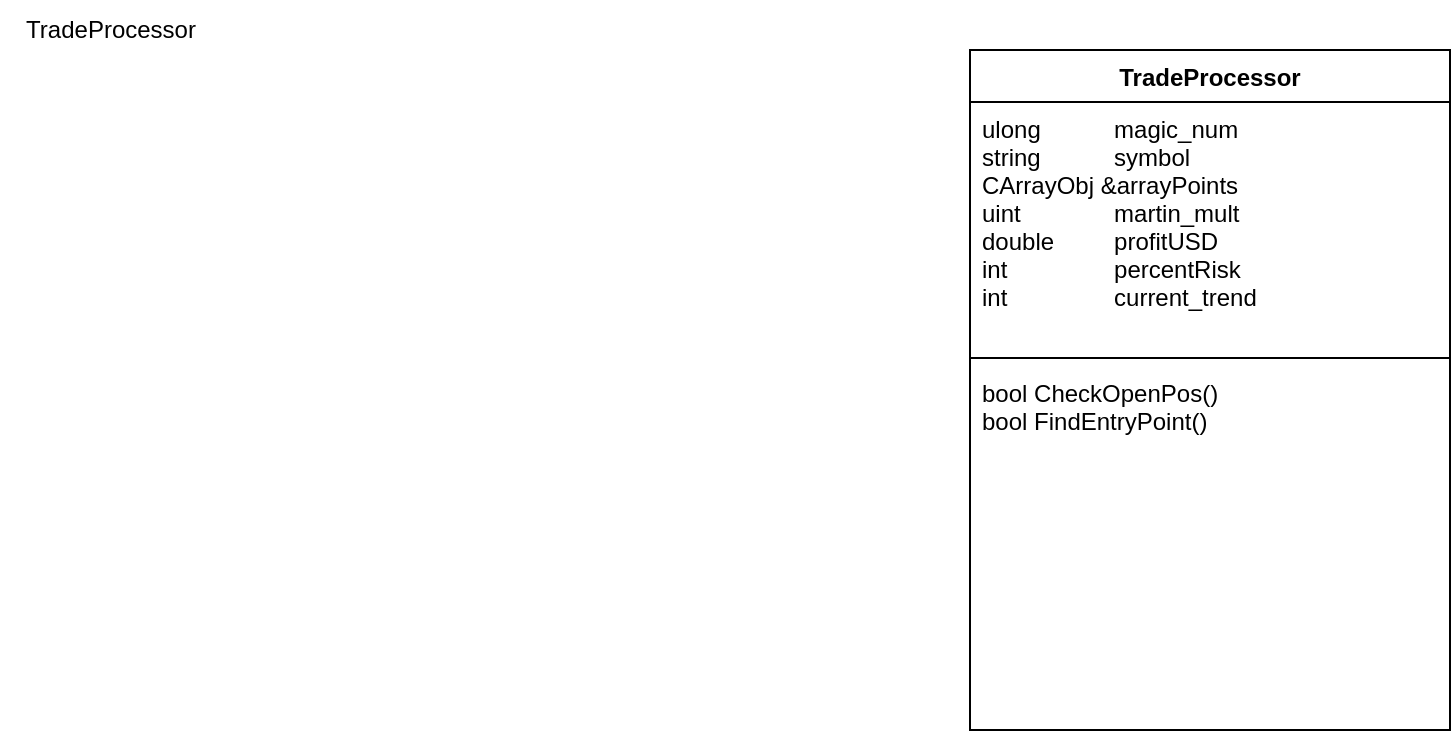 <mxfile version="20.3.0" type="device"><diagram id="HSXmHnVvpxmS-JMiJ8_R" name="Page-1"><mxGraphModel dx="1422" dy="865" grid="1" gridSize="10" guides="1" tooltips="1" connect="1" arrows="1" fold="1" page="1" pageScale="1" pageWidth="1169" pageHeight="1654" math="0" shadow="0"><root><mxCell id="0"/><mxCell id="1" parent="0"/><mxCell id="X76CRptp7iOiOlck4jU--1" value="TradeProcessor" style="text;html=1;align=center;verticalAlign=middle;resizable=0;points=[];autosize=1;strokeColor=none;fillColor=none;" parent="1" vertex="1"><mxGeometry x="5" y="15" width="110" height="30" as="geometry"/></mxCell><mxCell id="X76CRptp7iOiOlck4jU--2" value="TradeProcessor" style="swimlane;fontStyle=1;align=center;verticalAlign=top;childLayout=stackLayout;horizontal=1;startSize=26;horizontalStack=0;resizeParent=1;resizeParentMax=0;resizeLast=0;collapsible=1;marginBottom=0;" parent="1" vertex="1"><mxGeometry x="490" y="40" width="240" height="340" as="geometry"/></mxCell><mxCell id="X76CRptp7iOiOlck4jU--3" value="ulong           magic_num&#10;string           symbol&#10;CArrayObj &amp;arrayPoints&#10;uint              martin_mult&#10;double         profitUSD&#10;int                percentRisk&#10;int                current_trend" style="text;strokeColor=none;fillColor=none;align=left;verticalAlign=top;spacingLeft=4;spacingRight=4;overflow=hidden;rotatable=0;points=[[0,0.5],[1,0.5]];portConstraint=eastwest;" parent="X76CRptp7iOiOlck4jU--2" vertex="1"><mxGeometry y="26" width="240" height="124" as="geometry"/></mxCell><mxCell id="X76CRptp7iOiOlck4jU--4" value="" style="line;strokeWidth=1;fillColor=none;align=left;verticalAlign=middle;spacingTop=-1;spacingLeft=3;spacingRight=3;rotatable=0;labelPosition=right;points=[];portConstraint=eastwest;strokeColor=inherit;" parent="X76CRptp7iOiOlck4jU--2" vertex="1"><mxGeometry y="150" width="240" height="8" as="geometry"/></mxCell><mxCell id="X76CRptp7iOiOlck4jU--5" value="bool CheckOpenPos()&#10;bool FindEntryPoint()" style="text;strokeColor=none;fillColor=none;align=left;verticalAlign=top;spacingLeft=4;spacingRight=4;overflow=hidden;rotatable=0;points=[[0,0.5],[1,0.5]];portConstraint=eastwest;" parent="X76CRptp7iOiOlck4jU--2" vertex="1"><mxGeometry y="158" width="240" height="182" as="geometry"/></mxCell></root></mxGraphModel></diagram></mxfile>